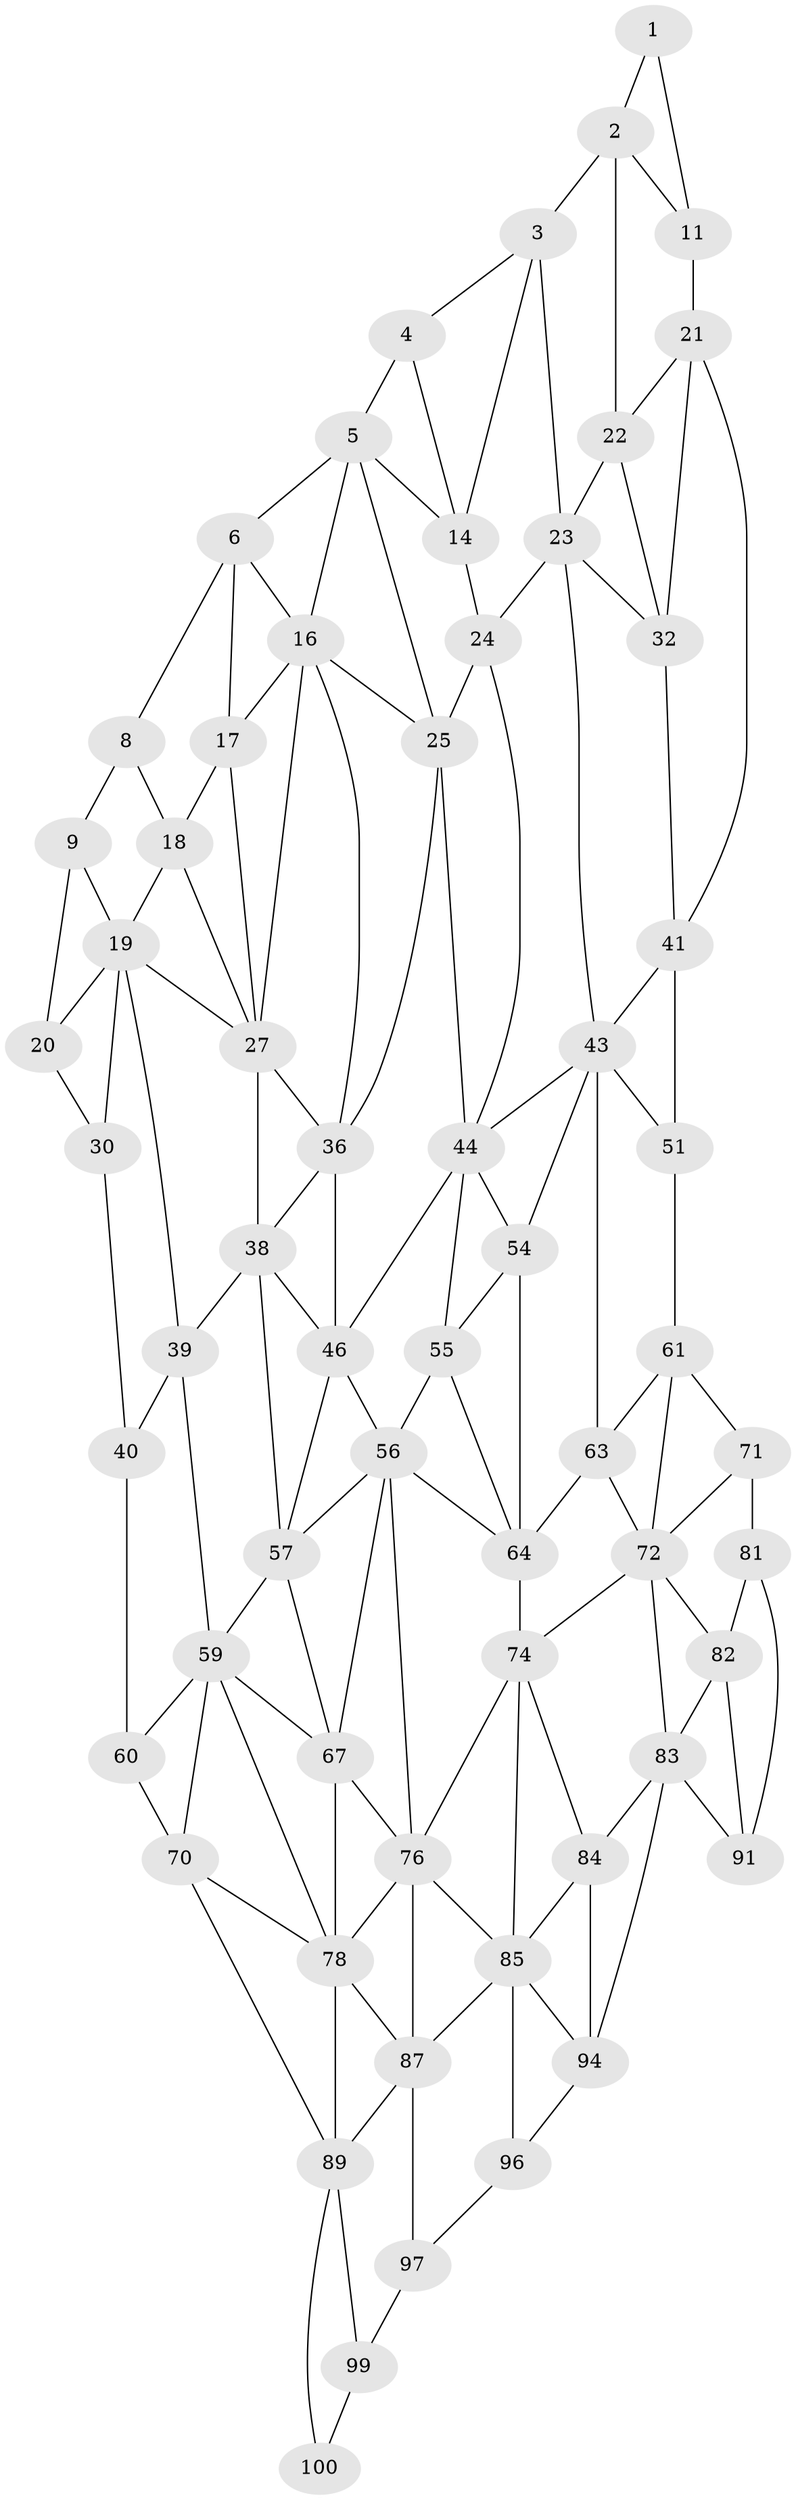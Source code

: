 // original degree distribution, {2: 0.04, 3: 0.32, 4: 0.64}
// Generated by graph-tools (version 1.1) at 2025/11/02/21/25 10:11:12]
// undirected, 61 vertices, 130 edges
graph export_dot {
graph [start="1"]
  node [color=gray90,style=filled];
  1;
  2 [super="+12"];
  3 [super="+13"];
  4;
  5 [super="+15"];
  6 [super="+7"];
  8;
  9 [super="+10"];
  11;
  14;
  16 [super="+26"];
  17;
  18;
  19 [super="+29"];
  20;
  21 [super="+31"];
  22;
  23 [super="+33"];
  24 [super="+34"];
  25 [super="+35"];
  27 [super="+28"];
  30;
  32;
  36 [super="+37"];
  38 [super="+48"];
  39 [super="+49"];
  40 [super="+50"];
  41 [super="+42"];
  43 [super="+53"];
  44 [super="+45"];
  46 [super="+47"];
  51 [super="+52"];
  54;
  55;
  56 [super="+66"];
  57 [super="+58"];
  59 [super="+69"];
  60;
  61 [super="+62"];
  63;
  64 [super="+65"];
  67 [super="+68"];
  70 [super="+80"];
  71;
  72 [super="+73"];
  74 [super="+75"];
  76 [super="+77"];
  78 [super="+79"];
  81;
  82;
  83 [super="+93"];
  84;
  85 [super="+86"];
  87 [super="+88"];
  89 [super="+90"];
  91 [super="+92"];
  94 [super="+95"];
  96;
  97 [super="+98"];
  99;
  100;
  1 -- 11;
  1 -- 2;
  2 -- 3 [weight=2];
  2 -- 11;
  2 -- 22;
  3 -- 4;
  3 -- 14;
  3 -- 23;
  4 -- 14;
  4 -- 5;
  5 -- 6;
  5 -- 16;
  5 -- 25;
  5 -- 14;
  6 -- 16;
  6 -- 8;
  6 -- 17;
  8 -- 18;
  8 -- 9;
  9 -- 19;
  9 -- 20;
  11 -- 21;
  14 -- 24;
  16 -- 17;
  16 -- 25;
  16 -- 27;
  16 -- 36;
  17 -- 27;
  17 -- 18;
  18 -- 19;
  18 -- 27;
  19 -- 20;
  19 -- 27;
  19 -- 30;
  19 -- 39;
  20 -- 30;
  21 -- 22;
  21 -- 32;
  21 -- 41;
  22 -- 32;
  22 -- 23;
  23 -- 24 [weight=2];
  23 -- 32;
  23 -- 43;
  24 -- 25 [weight=2];
  24 -- 44;
  25 -- 36;
  25 -- 44;
  27 -- 36;
  27 -- 38;
  30 -- 40;
  32 -- 41;
  36 -- 46 [weight=2];
  36 -- 38;
  38 -- 39 [weight=2];
  38 -- 57;
  38 -- 46;
  39 -- 40 [weight=2];
  39 -- 59;
  40 -- 60;
  41 -- 51 [weight=2];
  41 -- 43;
  43 -- 44;
  43 -- 51;
  43 -- 54;
  43 -- 63;
  44 -- 54;
  44 -- 46;
  44 -- 55;
  46 -- 56;
  46 -- 57;
  51 -- 61 [weight=2];
  54 -- 64;
  54 -- 55;
  55 -- 56;
  55 -- 64;
  56 -- 57;
  56 -- 67;
  56 -- 64;
  56 -- 76;
  57 -- 67 [weight=2];
  57 -- 59;
  59 -- 60;
  59 -- 70;
  59 -- 67;
  59 -- 78;
  60 -- 70;
  61 -- 71;
  61 -- 72;
  61 -- 63;
  63 -- 64;
  63 -- 72;
  64 -- 74 [weight=2];
  67 -- 78;
  67 -- 76;
  70 -- 89;
  70 -- 78;
  71 -- 81;
  71 -- 72;
  72 -- 82;
  72 -- 74;
  72 -- 83;
  74 -- 84;
  74 -- 76;
  74 -- 85;
  76 -- 85;
  76 -- 78;
  76 -- 87;
  78 -- 89;
  78 -- 87;
  81 -- 91;
  81 -- 82;
  82 -- 83;
  82 -- 91;
  83 -- 84;
  83 -- 94;
  83 -- 91;
  84 -- 94;
  84 -- 85;
  85 -- 96;
  85 -- 87;
  85 -- 94;
  87 -- 97 [weight=2];
  87 -- 89;
  89 -- 99;
  89 -- 100;
  94 -- 96;
  96 -- 97;
  97 -- 99;
  99 -- 100;
}

